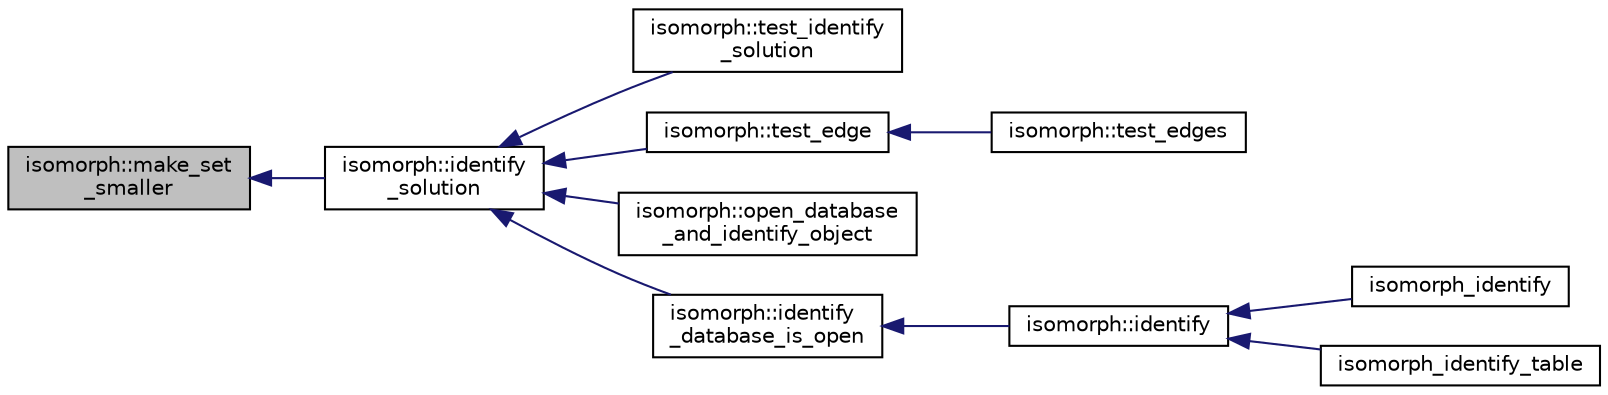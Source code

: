 digraph "isomorph::make_set_smaller"
{
  edge [fontname="Helvetica",fontsize="10",labelfontname="Helvetica",labelfontsize="10"];
  node [fontname="Helvetica",fontsize="10",shape=record];
  rankdir="LR";
  Node8553 [label="isomorph::make_set\l_smaller",height=0.2,width=0.4,color="black", fillcolor="grey75", style="filled", fontcolor="black"];
  Node8553 -> Node8554 [dir="back",color="midnightblue",fontsize="10",style="solid",fontname="Helvetica"];
  Node8554 [label="isomorph::identify\l_solution",height=0.2,width=0.4,color="black", fillcolor="white", style="filled",URL="$d3/d5f/classisomorph.html#abc63d2e561a6209e32c47d8486c9a67e"];
  Node8554 -> Node8555 [dir="back",color="midnightblue",fontsize="10",style="solid",fontname="Helvetica"];
  Node8555 [label="isomorph::test_identify\l_solution",height=0.2,width=0.4,color="black", fillcolor="white", style="filled",URL="$d3/d5f/classisomorph.html#aa2c95f309e3283179e87bbbd83bfdc7d"];
  Node8554 -> Node8556 [dir="back",color="midnightblue",fontsize="10",style="solid",fontname="Helvetica"];
  Node8556 [label="isomorph::test_edge",height=0.2,width=0.4,color="black", fillcolor="white", style="filled",URL="$d3/d5f/classisomorph.html#a591165fa287477b480f5b7081198ba46"];
  Node8556 -> Node8557 [dir="back",color="midnightblue",fontsize="10",style="solid",fontname="Helvetica"];
  Node8557 [label="isomorph::test_edges",height=0.2,width=0.4,color="black", fillcolor="white", style="filled",URL="$d3/d5f/classisomorph.html#ad23507927d8f7698073475d12b2a85bc"];
  Node8554 -> Node8558 [dir="back",color="midnightblue",fontsize="10",style="solid",fontname="Helvetica"];
  Node8558 [label="isomorph::open_database\l_and_identify_object",height=0.2,width=0.4,color="black", fillcolor="white", style="filled",URL="$d3/d5f/classisomorph.html#aa4e387f26f609fc9379d2e01f6cc27d0"];
  Node8554 -> Node8559 [dir="back",color="midnightblue",fontsize="10",style="solid",fontname="Helvetica"];
  Node8559 [label="isomorph::identify\l_database_is_open",height=0.2,width=0.4,color="black", fillcolor="white", style="filled",URL="$d3/d5f/classisomorph.html#a4a5d04d07ac8c2a994fa174f156dea73"];
  Node8559 -> Node8560 [dir="back",color="midnightblue",fontsize="10",style="solid",fontname="Helvetica"];
  Node8560 [label="isomorph::identify",height=0.2,width=0.4,color="black", fillcolor="white", style="filled",URL="$d3/d5f/classisomorph.html#a78ecf843b9f6ca1cfd666e222edd90ae"];
  Node8560 -> Node8561 [dir="back",color="midnightblue",fontsize="10",style="solid",fontname="Helvetica"];
  Node8561 [label="isomorph_identify",height=0.2,width=0.4,color="black", fillcolor="white", style="filled",URL="$d4/d7e/isomorph__global_8_c.html#aa0fe57c73d5668eee10a6022ada7f6a3"];
  Node8560 -> Node8562 [dir="back",color="midnightblue",fontsize="10",style="solid",fontname="Helvetica"];
  Node8562 [label="isomorph_identify_table",height=0.2,width=0.4,color="black", fillcolor="white", style="filled",URL="$d4/d7e/isomorph__global_8_c.html#a9fd19ea945561cf2a6bb5c72dd4b1cb2"];
}
